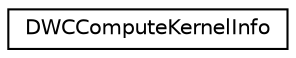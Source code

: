 digraph "Graphical Class Hierarchy"
{
 // LATEX_PDF_SIZE
  edge [fontname="Helvetica",fontsize="10",labelfontname="Helvetica",labelfontsize="10"];
  node [fontname="Helvetica",fontsize="10",shape=record];
  rankdir="LR";
  Node0 [label="DWCComputeKernelInfo",height=0.2,width=0.4,color="black", fillcolor="white", style="filled",URL="$structarm__compute_1_1_d_w_c_compute_kernel_info.xhtml",tooltip="Compute descriptor used by the depthwise convolution native kernel."];
}
